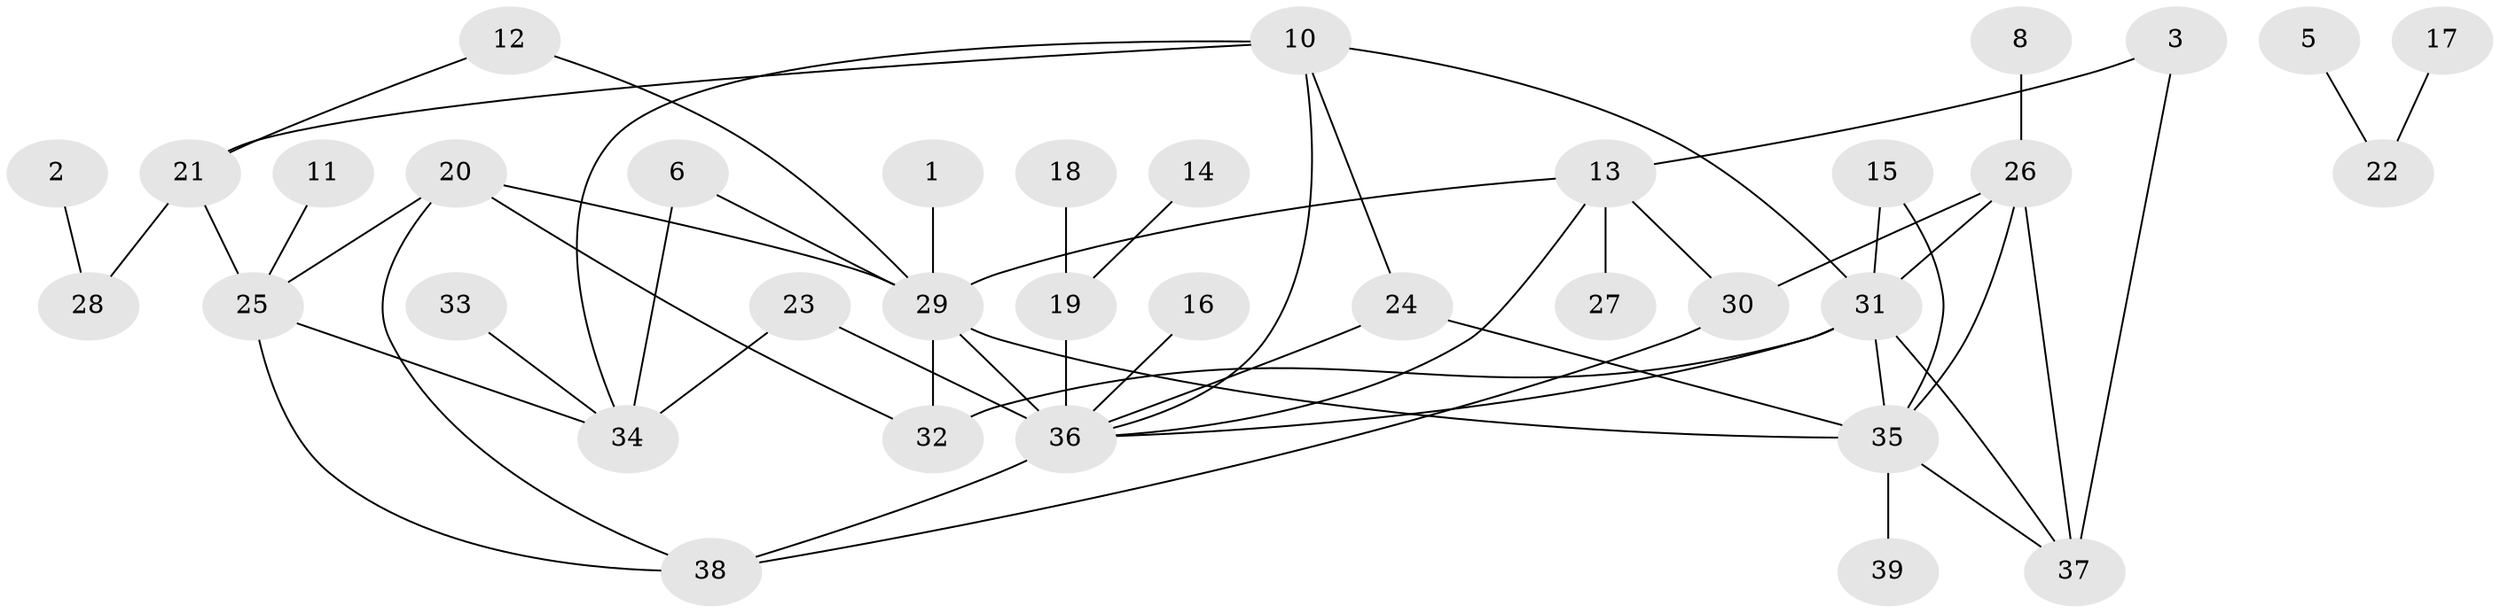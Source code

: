 // original degree distribution, {1: 0.20512820512820512, 3: 0.2564102564102564, 5: 0.05128205128205128, 4: 0.1282051282051282, 0: 0.038461538461538464, 2: 0.28205128205128205, 7: 0.02564102564102564, 6: 0.01282051282051282}
// Generated by graph-tools (version 1.1) at 2025/25/03/09/25 03:25:23]
// undirected, 36 vertices, 55 edges
graph export_dot {
graph [start="1"]
  node [color=gray90,style=filled];
  1;
  2;
  3;
  5;
  6;
  8;
  10;
  11;
  12;
  13;
  14;
  15;
  16;
  17;
  18;
  19;
  20;
  21;
  22;
  23;
  24;
  25;
  26;
  27;
  28;
  29;
  30;
  31;
  32;
  33;
  34;
  35;
  36;
  37;
  38;
  39;
  1 -- 29 [weight=1.0];
  2 -- 28 [weight=1.0];
  3 -- 13 [weight=1.0];
  3 -- 37 [weight=1.0];
  5 -- 22 [weight=1.0];
  6 -- 29 [weight=1.0];
  6 -- 34 [weight=1.0];
  8 -- 26 [weight=1.0];
  10 -- 21 [weight=1.0];
  10 -- 24 [weight=1.0];
  10 -- 31 [weight=1.0];
  10 -- 34 [weight=1.0];
  10 -- 36 [weight=1.0];
  11 -- 25 [weight=1.0];
  12 -- 21 [weight=1.0];
  12 -- 29 [weight=1.0];
  13 -- 27 [weight=1.0];
  13 -- 29 [weight=1.0];
  13 -- 30 [weight=1.0];
  13 -- 36 [weight=1.0];
  14 -- 19 [weight=1.0];
  15 -- 31 [weight=1.0];
  15 -- 35 [weight=1.0];
  16 -- 36 [weight=1.0];
  17 -- 22 [weight=1.0];
  18 -- 19 [weight=1.0];
  19 -- 36 [weight=1.0];
  20 -- 25 [weight=1.0];
  20 -- 29 [weight=1.0];
  20 -- 32 [weight=1.0];
  20 -- 38 [weight=1.0];
  21 -- 25 [weight=1.0];
  21 -- 28 [weight=1.0];
  23 -- 34 [weight=3.0];
  23 -- 36 [weight=3.0];
  24 -- 35 [weight=1.0];
  24 -- 36 [weight=1.0];
  25 -- 34 [weight=1.0];
  25 -- 38 [weight=1.0];
  26 -- 30 [weight=1.0];
  26 -- 31 [weight=1.0];
  26 -- 35 [weight=1.0];
  26 -- 37 [weight=1.0];
  29 -- 32 [weight=2.0];
  29 -- 35 [weight=1.0];
  29 -- 36 [weight=2.0];
  30 -- 38 [weight=1.0];
  31 -- 32 [weight=1.0];
  31 -- 35 [weight=1.0];
  31 -- 36 [weight=1.0];
  31 -- 37 [weight=1.0];
  33 -- 34 [weight=1.0];
  35 -- 37 [weight=1.0];
  35 -- 39 [weight=1.0];
  36 -- 38 [weight=1.0];
}
